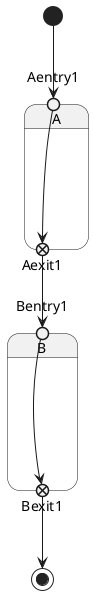 {
  "sha1": "npskay5dpfteb7c5qj26pplh4vlset1",
  "insertion": {
    "when": "2024-06-04T17:28:38.915Z",
    "user": "plantuml@gmail.com"
  }
}
@startuml
state A {
        state Aentry1 <<entrypoint>>
        state Aexit1 <<exitpoint>>
        Aentry1 --> Aexit1
}
state B {
        state Bentry1 <<entrypoint>>
        state Bexit1 <<exitpoint>>
        Bentry1 --> Bexit1
}
[*] --> Aentry1
Aexit1 --> Bentry1
Bexit1 --> [*]
@enduml
